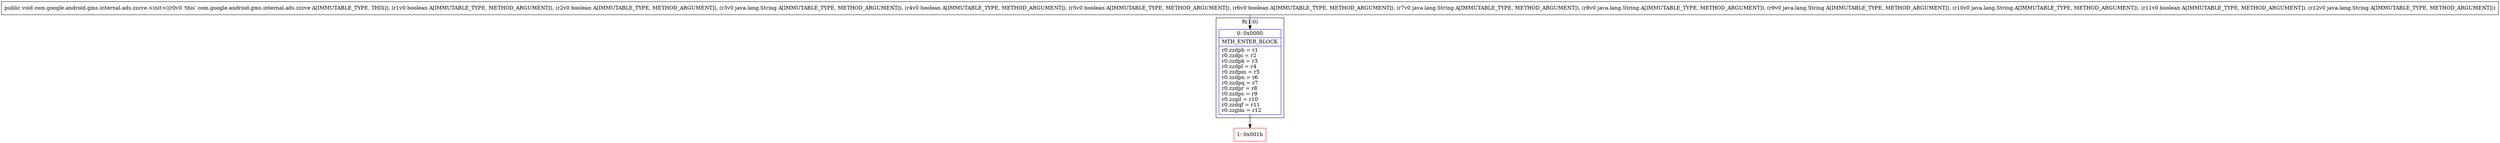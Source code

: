 digraph "CFG forcom.google.android.gms.internal.ads.zzcve.\<init\>(ZZLjava\/lang\/String;ZZZLjava\/lang\/String;Ljava\/lang\/String;Ljava\/lang\/String;Ljava\/lang\/String;ZLjava\/lang\/String;)V" {
subgraph cluster_Region_1559218388 {
label = "R(1:0)";
node [shape=record,color=blue];
Node_0 [shape=record,label="{0\:\ 0x0000|MTH_ENTER_BLOCK\l|r0.zzdph = r1\lr0.zzdpi = r2\lr0.zzdpk = r3\lr0.zzdpl = r4\lr0.zzdpm = r5\lr0.zzdpn = r6\lr0.zzdpq = r7\lr0.zzdpr = r8\lr0.zzdps = r9\lr0.zzgil = r10\lr0.zzdqf = r11\lr0.zzgim = r12\l}"];
}
Node_1 [shape=record,color=red,label="{1\:\ 0x001b}"];
MethodNode[shape=record,label="{public void com.google.android.gms.internal.ads.zzcve.\<init\>((r0v0 'this' com.google.android.gms.internal.ads.zzcve A[IMMUTABLE_TYPE, THIS]), (r1v0 boolean A[IMMUTABLE_TYPE, METHOD_ARGUMENT]), (r2v0 boolean A[IMMUTABLE_TYPE, METHOD_ARGUMENT]), (r3v0 java.lang.String A[IMMUTABLE_TYPE, METHOD_ARGUMENT]), (r4v0 boolean A[IMMUTABLE_TYPE, METHOD_ARGUMENT]), (r5v0 boolean A[IMMUTABLE_TYPE, METHOD_ARGUMENT]), (r6v0 boolean A[IMMUTABLE_TYPE, METHOD_ARGUMENT]), (r7v0 java.lang.String A[IMMUTABLE_TYPE, METHOD_ARGUMENT]), (r8v0 java.lang.String A[IMMUTABLE_TYPE, METHOD_ARGUMENT]), (r9v0 java.lang.String A[IMMUTABLE_TYPE, METHOD_ARGUMENT]), (r10v0 java.lang.String A[IMMUTABLE_TYPE, METHOD_ARGUMENT]), (r11v0 boolean A[IMMUTABLE_TYPE, METHOD_ARGUMENT]), (r12v0 java.lang.String A[IMMUTABLE_TYPE, METHOD_ARGUMENT])) }"];
MethodNode -> Node_0;
Node_0 -> Node_1;
}

